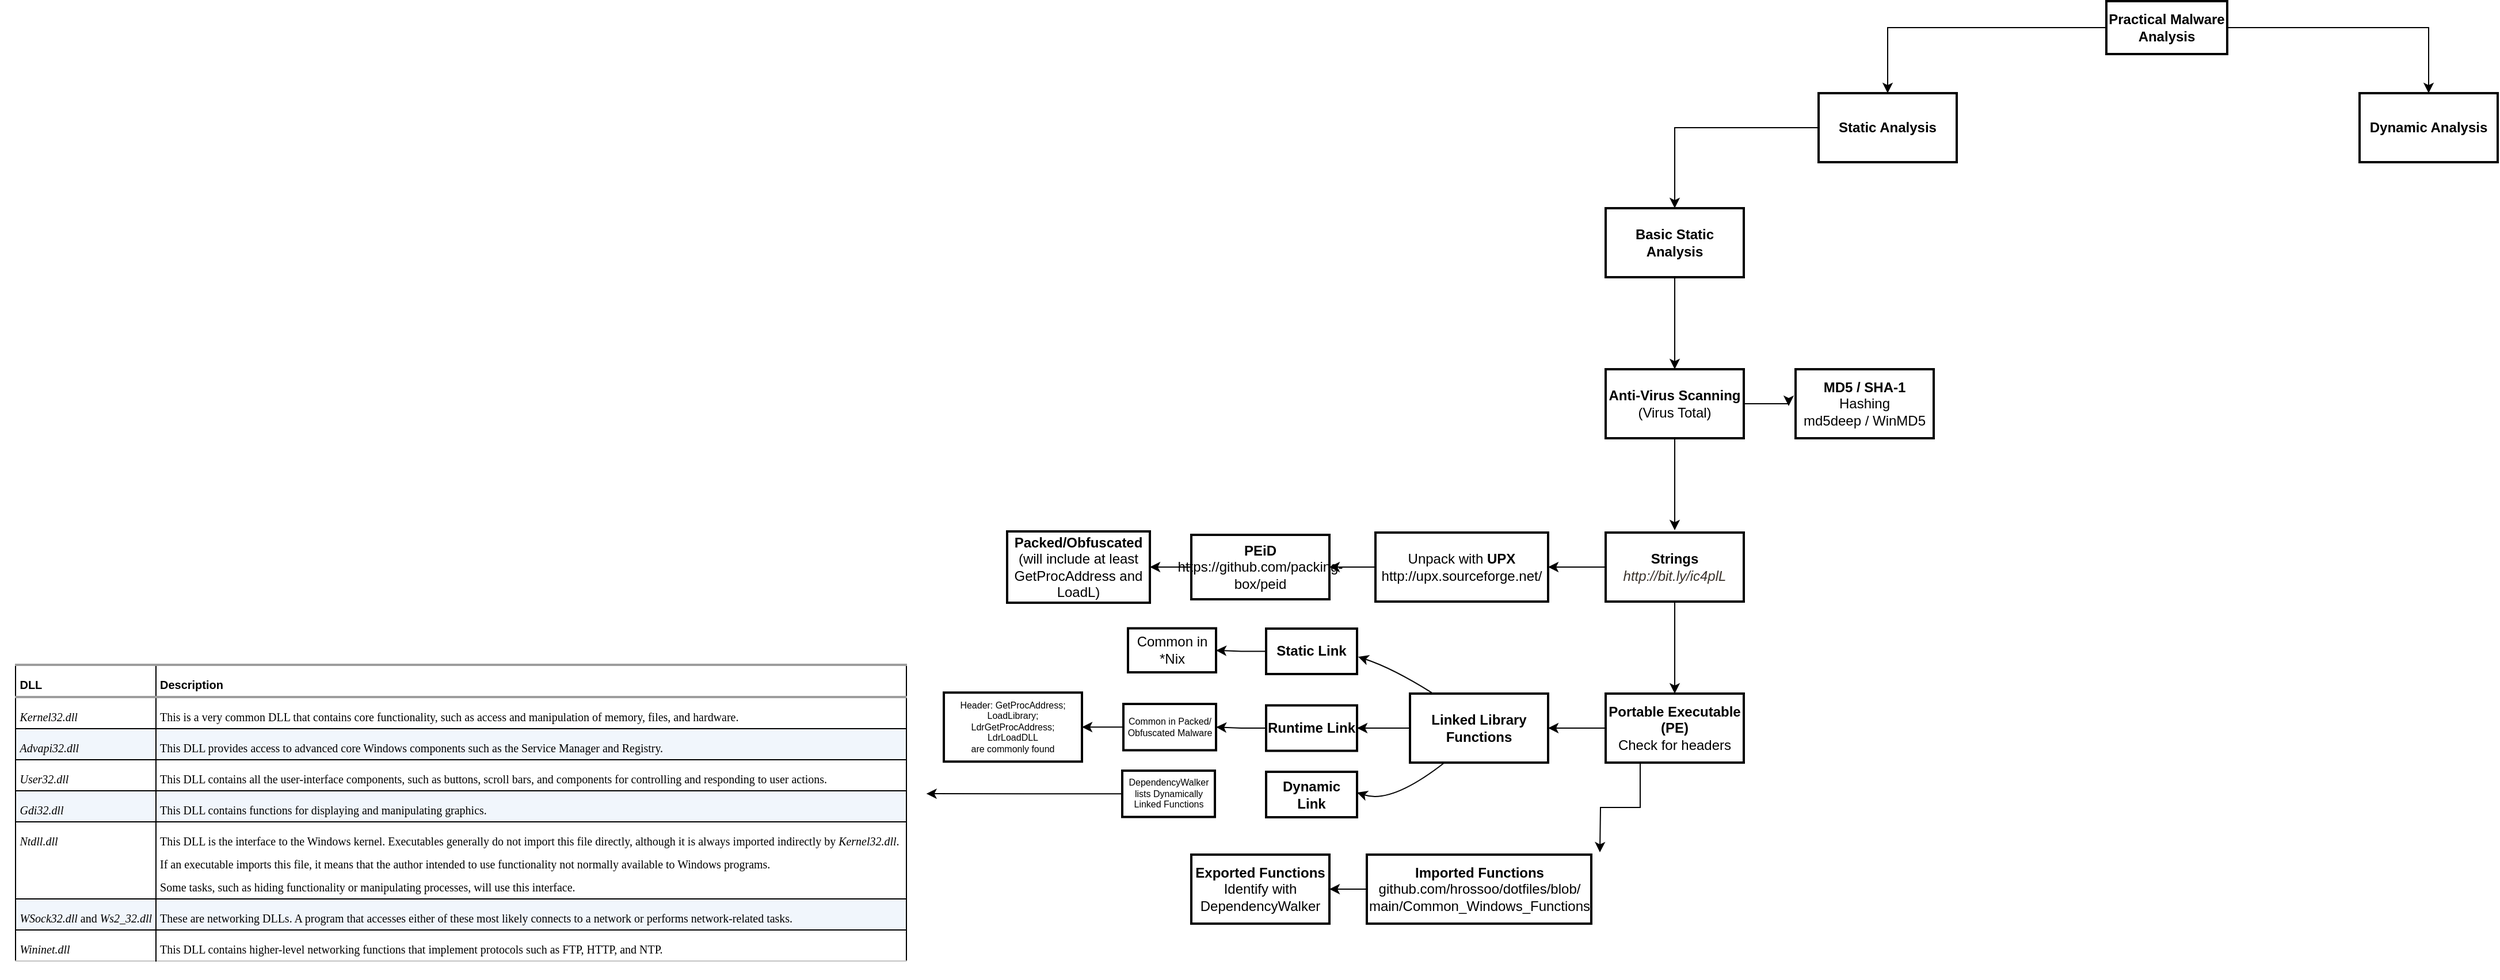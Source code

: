 <mxfile version="22.1.18" type="github">
  <diagram name="Page-1" id="mcigCoj47zqFyfVAbrId">
    <mxGraphModel dx="4018" dy="918" grid="1" gridSize="10" guides="1" tooltips="1" connect="1" arrows="1" fold="1" page="1" pageScale="1" pageWidth="850" pageHeight="1100" math="0" shadow="0">
      <root>
        <mxCell id="0" />
        <mxCell id="1" parent="0" />
        <mxCell id="urNik1szpfD6ViVaPBXt-22" value="" style="edgeStyle=orthogonalEdgeStyle;rounded=0;orthogonalLoop=1;jettySize=auto;html=1;fontFamily=Helvetica;" parent="1" source="2" target="urNik1szpfD6ViVaPBXt-21" edge="1">
          <mxGeometry relative="1" as="geometry" />
        </mxCell>
        <mxCell id="urNik1szpfD6ViVaPBXt-24" value="" style="edgeStyle=orthogonalEdgeStyle;rounded=0;orthogonalLoop=1;jettySize=auto;html=1;fontFamily=Helvetica;" parent="1" source="2" target="urNik1szpfD6ViVaPBXt-23" edge="1">
          <mxGeometry relative="1" as="geometry" />
        </mxCell>
        <mxCell id="2" value="Practical Malware Analysis" style="whiteSpace=wrap;strokeWidth=2;fontFamily=Helvetica;fontStyle=1" parent="1" vertex="1">
          <mxGeometry x="-50" y="20" width="105" height="46" as="geometry" />
        </mxCell>
        <mxCell id="urNik1szpfD6ViVaPBXt-26" value="" style="edgeStyle=orthogonalEdgeStyle;rounded=0;orthogonalLoop=1;jettySize=auto;html=1;fontFamily=Helvetica;" parent="1" source="urNik1szpfD6ViVaPBXt-21" target="urNik1szpfD6ViVaPBXt-25" edge="1">
          <mxGeometry relative="1" as="geometry" />
        </mxCell>
        <mxCell id="urNik1szpfD6ViVaPBXt-21" value="Static Analysis" style="whiteSpace=wrap;html=1;strokeWidth=2;fontFamily=Helvetica;fontStyle=1" parent="1" vertex="1">
          <mxGeometry x="-300" y="100" width="120" height="60" as="geometry" />
        </mxCell>
        <mxCell id="urNik1szpfD6ViVaPBXt-23" value="Dynamic Analysis" style="whiteSpace=wrap;html=1;strokeWidth=2;fontFamily=Helvetica;fontStyle=1" parent="1" vertex="1">
          <mxGeometry x="170" y="100" width="120" height="60" as="geometry" />
        </mxCell>
        <mxCell id="urNik1szpfD6ViVaPBXt-28" value="" style="edgeStyle=orthogonalEdgeStyle;rounded=0;orthogonalLoop=1;jettySize=auto;html=1;fontFamily=Helvetica;" parent="1" source="urNik1szpfD6ViVaPBXt-25" target="urNik1szpfD6ViVaPBXt-27" edge="1">
          <mxGeometry relative="1" as="geometry" />
        </mxCell>
        <mxCell id="urNik1szpfD6ViVaPBXt-25" value="&lt;b&gt;Basic Static Analysis&lt;/b&gt;" style="whiteSpace=wrap;html=1;strokeWidth=2;fontFamily=Helvetica;" parent="1" vertex="1">
          <mxGeometry x="-485" y="200" width="120" height="60" as="geometry" />
        </mxCell>
        <mxCell id="urNik1szpfD6ViVaPBXt-30" value="" style="edgeStyle=orthogonalEdgeStyle;rounded=0;orthogonalLoop=1;jettySize=auto;html=1;fontFamily=Helvetica;" parent="1" source="urNik1szpfD6ViVaPBXt-27" edge="1">
          <mxGeometry relative="1" as="geometry">
            <mxPoint x="-425" y="480" as="targetPoint" />
          </mxGeometry>
        </mxCell>
        <mxCell id="urNik1szpfD6ViVaPBXt-27" value="&lt;b&gt;Anti-Virus Scanning&lt;br&gt;&lt;/b&gt;(Virus Total)" style="whiteSpace=wrap;html=1;strokeWidth=2;fontFamily=Helvetica;" parent="1" vertex="1">
          <mxGeometry x="-485" y="340" width="120" height="60" as="geometry" />
        </mxCell>
        <mxCell id="urNik1szpfD6ViVaPBXt-49" value="" style="edgeStyle=orthogonalEdgeStyle;rounded=0;orthogonalLoop=1;jettySize=auto;html=1;" parent="1" source="urNik1szpfD6ViVaPBXt-31" target="urNik1szpfD6ViVaPBXt-43" edge="1">
          <mxGeometry relative="1" as="geometry" />
        </mxCell>
        <mxCell id="urNik1szpfD6ViVaPBXt-51" value="" style="edgeStyle=orthogonalEdgeStyle;rounded=0;orthogonalLoop=1;jettySize=auto;html=1;" parent="1" source="urNik1szpfD6ViVaPBXt-31" target="urNik1szpfD6ViVaPBXt-50" edge="1">
          <mxGeometry relative="1" as="geometry" />
        </mxCell>
        <mxCell id="urNik1szpfD6ViVaPBXt-31" value="&lt;font style=&quot;font-size: 12px;&quot;&gt;&lt;b&gt;Strings&lt;br&gt;&lt;/b&gt;&lt;em style=&quot;background: transparent; outline: 0px; vertical-align: baseline; margin: 0px; padding: 0px; border: 0px none currentcolor; color: rgb(57, 50, 43); text-align: left;&quot; class=&quot;calibre7&quot;&gt;http://bit.ly/ic4plL&lt;/em&gt;&lt;/font&gt;" style="whiteSpace=wrap;html=1;strokeWidth=2;fontFamily=Helvetica;" parent="1" vertex="1">
          <mxGeometry x="-485" y="482" width="120" height="60" as="geometry" />
        </mxCell>
        <mxCell id="urNik1szpfD6ViVaPBXt-33" value="&lt;b&gt;Packed/Obfuscated&lt;br&gt;&lt;/b&gt;(will include at least GetProcAddress and LoadL)" style="whiteSpace=wrap;html=1;strokeWidth=2;" parent="1" vertex="1">
          <mxGeometry x="-1005" y="481" width="124" height="62" as="geometry" />
        </mxCell>
        <mxCell id="urNik1szpfD6ViVaPBXt-39" value="&lt;b&gt;MD5 / SHA-1&lt;/b&gt; Hashing&lt;br&gt;md5deep / WinMD5" style="whiteSpace=wrap;html=1;strokeWidth=2;fontFamily=Helvetica;" parent="1" vertex="1">
          <mxGeometry x="-320" y="340" width="120" height="60" as="geometry" />
        </mxCell>
        <mxCell id="urNik1szpfD6ViVaPBXt-40" style="edgeStyle=orthogonalEdgeStyle;rounded=0;orthogonalLoop=1;jettySize=auto;html=1;exitX=1;exitY=0.5;exitDx=0;exitDy=0;entryX=-0.05;entryY=0.533;entryDx=0;entryDy=0;entryPerimeter=0;" parent="1" source="urNik1szpfD6ViVaPBXt-27" target="urNik1szpfD6ViVaPBXt-39" edge="1">
          <mxGeometry relative="1" as="geometry" />
        </mxCell>
        <mxCell id="urNik1szpfD6ViVaPBXt-48" value="" style="edgeStyle=orthogonalEdgeStyle;rounded=0;orthogonalLoop=1;jettySize=auto;html=1;" parent="1" source="urNik1szpfD6ViVaPBXt-41" target="urNik1szpfD6ViVaPBXt-33" edge="1">
          <mxGeometry relative="1" as="geometry" />
        </mxCell>
        <mxCell id="urNik1szpfD6ViVaPBXt-41" value="&lt;b&gt;PEiD&lt;br&gt;&lt;/b&gt;https://github.com/packing-box/peid" style="whiteSpace=wrap;html=1;strokeWidth=2;" parent="1" vertex="1">
          <mxGeometry x="-845" y="484" width="120" height="56" as="geometry" />
        </mxCell>
        <mxCell id="urNik1szpfD6ViVaPBXt-47" value="" style="edgeStyle=orthogonalEdgeStyle;rounded=0;orthogonalLoop=1;jettySize=auto;html=1;" parent="1" source="urNik1szpfD6ViVaPBXt-43" target="urNik1szpfD6ViVaPBXt-41" edge="1">
          <mxGeometry relative="1" as="geometry" />
        </mxCell>
        <UserObject label="Unpack with &lt;b&gt;UPX&lt;/b&gt;&lt;br&gt;http://upx.sourceforge.net/" link="http://upx.sourceforge.net/" id="urNik1szpfD6ViVaPBXt-43">
          <mxCell style="whiteSpace=wrap;html=1;strokeWidth=2;" parent="1" vertex="1">
            <mxGeometry x="-685" y="482" width="150" height="60" as="geometry" />
          </mxCell>
        </UserObject>
        <mxCell id="urNik1szpfD6ViVaPBXt-53" value="" style="edgeStyle=orthogonalEdgeStyle;rounded=0;orthogonalLoop=1;jettySize=auto;html=1;" parent="1" source="urNik1szpfD6ViVaPBXt-50" target="urNik1szpfD6ViVaPBXt-52" edge="1">
          <mxGeometry relative="1" as="geometry" />
        </mxCell>
        <mxCell id="4je4lOP4LeVYJgKwdXmT-5" style="edgeStyle=orthogonalEdgeStyle;rounded=0;orthogonalLoop=1;jettySize=auto;html=1;exitX=0.25;exitY=1;exitDx=0;exitDy=0;" edge="1" parent="1" source="urNik1szpfD6ViVaPBXt-50">
          <mxGeometry relative="1" as="geometry">
            <mxPoint x="-490" y="760" as="targetPoint" />
          </mxGeometry>
        </mxCell>
        <mxCell id="urNik1szpfD6ViVaPBXt-50" value="&lt;b&gt;Portable Executable (PE)&lt;br&gt;&lt;/b&gt;Check for headers" style="whiteSpace=wrap;html=1;strokeWidth=2;" parent="1" vertex="1">
          <mxGeometry x="-485" y="622" width="120" height="60" as="geometry" />
        </mxCell>
        <mxCell id="urNik1szpfD6ViVaPBXt-63" style="edgeStyle=orthogonalEdgeStyle;rounded=0;orthogonalLoop=1;jettySize=auto;html=1;exitX=0;exitY=0.5;exitDx=0;exitDy=0;entryX=1;entryY=0.5;entryDx=0;entryDy=0;" parent="1" source="urNik1szpfD6ViVaPBXt-52" target="urNik1szpfD6ViVaPBXt-60" edge="1">
          <mxGeometry relative="1" as="geometry" />
        </mxCell>
        <mxCell id="urNik1szpfD6ViVaPBXt-52" value="&lt;b&gt;Linked Library Functions&lt;/b&gt;" style="whiteSpace=wrap;html=1;strokeWidth=2;" parent="1" vertex="1">
          <mxGeometry x="-655" y="622" width="120" height="60" as="geometry" />
        </mxCell>
        <mxCell id="urNik1szpfD6ViVaPBXt-73" value="" style="edgeStyle=orthogonalEdgeStyle;rounded=0;orthogonalLoop=1;jettySize=auto;html=1;" parent="1" source="urNik1szpfD6ViVaPBXt-54" target="urNik1szpfD6ViVaPBXt-72" edge="1">
          <mxGeometry relative="1" as="geometry" />
        </mxCell>
        <mxCell id="urNik1szpfD6ViVaPBXt-54" value="&lt;b&gt;Static Link&lt;/b&gt;" style="whiteSpace=wrap;html=1;strokeWidth=2;" parent="1" vertex="1">
          <mxGeometry x="-780" y="565.5" width="79" height="39.5" as="geometry" />
        </mxCell>
        <mxCell id="urNik1szpfD6ViVaPBXt-75" value="" style="edgeStyle=orthogonalEdgeStyle;rounded=0;orthogonalLoop=1;jettySize=auto;html=1;" parent="1" source="urNik1szpfD6ViVaPBXt-60" target="urNik1szpfD6ViVaPBXt-74" edge="1">
          <mxGeometry relative="1" as="geometry" />
        </mxCell>
        <mxCell id="urNik1szpfD6ViVaPBXt-60" value="&lt;b&gt;Runtime Link&lt;/b&gt;" style="whiteSpace=wrap;html=1;strokeWidth=2;" parent="1" vertex="1">
          <mxGeometry x="-780" y="632.25" width="79" height="39.5" as="geometry" />
        </mxCell>
        <mxCell id="urNik1szpfD6ViVaPBXt-65" value="&lt;b&gt;Dynamic Link&lt;/b&gt;" style="whiteSpace=wrap;html=1;strokeWidth=2;" parent="1" vertex="1">
          <mxGeometry x="-780" y="690" width="79" height="39.5" as="geometry" />
        </mxCell>
        <mxCell id="urNik1szpfD6ViVaPBXt-70" value="" style="curved=1;endArrow=classic;html=1;rounded=0;exitX=0.157;exitY=-0.014;exitDx=0;exitDy=0;exitPerimeter=0;" parent="1" source="urNik1szpfD6ViVaPBXt-52" edge="1">
          <mxGeometry width="50" height="50" relative="1" as="geometry">
            <mxPoint x="-630" y="610" as="sourcePoint" />
            <mxPoint x="-700" y="590" as="targetPoint" />
            <Array as="points">
              <mxPoint x="-670" y="600" />
            </Array>
          </mxGeometry>
        </mxCell>
        <mxCell id="urNik1szpfD6ViVaPBXt-71" value="" style="curved=1;endArrow=classic;html=1;rounded=0;exitX=0.25;exitY=1;exitDx=0;exitDy=0;" parent="1" source="urNik1szpfD6ViVaPBXt-52" edge="1">
          <mxGeometry width="50" height="50" relative="1" as="geometry">
            <mxPoint x="-637" y="739" as="sourcePoint" />
            <mxPoint x="-701" y="708" as="targetPoint" />
            <Array as="points">
              <mxPoint x="-671" y="718" />
            </Array>
          </mxGeometry>
        </mxCell>
        <mxCell id="urNik1szpfD6ViVaPBXt-72" value="Common in *Nix" style="whiteSpace=wrap;html=1;strokeWidth=2;" parent="1" vertex="1">
          <mxGeometry x="-900" y="565.25" width="76.5" height="38.25" as="geometry" />
        </mxCell>
        <mxCell id="urNik1szpfD6ViVaPBXt-77" value="" style="edgeStyle=orthogonalEdgeStyle;rounded=0;orthogonalLoop=1;jettySize=auto;html=1;" parent="1" source="urNik1szpfD6ViVaPBXt-74" target="urNik1szpfD6ViVaPBXt-76" edge="1">
          <mxGeometry relative="1" as="geometry" />
        </mxCell>
        <mxCell id="urNik1szpfD6ViVaPBXt-74" value="Common in Packed/&lt;br style=&quot;font-size: 8px;&quot;&gt;Obfuscated Malware" style="whiteSpace=wrap;html=1;strokeWidth=2;fontSize=8;" parent="1" vertex="1">
          <mxGeometry x="-904" y="631" width="80.5" height="40.25" as="geometry" />
        </mxCell>
        <mxCell id="urNik1szpfD6ViVaPBXt-76" value="Header: GetProcAddress; LoadLibrary; LdrGetProcAddress; LdrLoadDLL&lt;br&gt;are commonly found" style="whiteSpace=wrap;html=1;fontSize=8;strokeWidth=2;" parent="1" vertex="1">
          <mxGeometry x="-1060" y="621.125" width="120" height="60" as="geometry" />
        </mxCell>
        <mxCell id="urNik1szpfD6ViVaPBXt-79" value="DependencyWalker&lt;br&gt;lists Dynamically Linked Functions" style="whiteSpace=wrap;html=1;strokeWidth=2;fontSize=8;" parent="1" vertex="1">
          <mxGeometry x="-905" y="689" width="80.5" height="40.25" as="geometry" />
        </mxCell>
        <mxCell id="urNik1szpfD6ViVaPBXt-81" value="&lt;table style=&quot;background: transparent; border-collapse: collapse; border-spacing: 0px; font-size: 1em; outline: 0px; text-indent: 0px; vertical-align: baseline; margin: 10px auto; padding: 0px; border: 0.5pt solid currentcolor; font-family: serif, DejaVuSerif;&quot; class=&quot;calibre15&quot; summary=&quot;Common DLLs&quot;&gt;&lt;thead style=&quot;background: transparent; font-size: 1em; outline: 0px; vertical-align: baseline; margin: 0px; padding: 0px; border: 0px none currentcolor;&quot; class=&quot;calibre18&quot;&gt;&lt;tr style=&quot;background: transparent; font-size: 1em; outline: 0px; vertical-align: baseline; margin: 0px; padding: 0px; border-width: 0px 0px 1px; border-style: none none solid; border-color: currentcolor currentcolor rgb(195, 195, 195);&quot; class=&quot;calibre19&quot;&gt;&lt;th style=&quot;background: transparent; font-family: sans-serif, DejaVuSans; font-size: 0.833em; outline: 0px; text-align: left; vertical-align: baseline; margin: 0px; padding: 0.3em; border-width: 2px 0.5pt 2px 0px; border-style: solid solid solid none; border-color: rgb(157, 157, 157) currentcolor;&quot; class=&quot;calibre20&quot; valign=&quot;top&quot;&gt;&lt;p style=&quot;background: transparent; font-size: 1em; outline: 0px; vertical-align: baseline; margin: 8px 0px 0px; padding: 0px; border: 0px none currentcolor;&quot; class=&quot;calibre8&quot;&gt;DLL&lt;/p&gt;&lt;/th&gt;&lt;th style=&quot;background: transparent; font-family: sans-serif, DejaVuSans; font-size: 0.833em; outline: 0px; text-align: left; vertical-align: baseline; margin: 0px; padding: 0.3em; border-width: 2px 0px; border-style: solid none; border-color: rgb(157, 157, 157) currentcolor;&quot; class=&quot;calibre21&quot; valign=&quot;top&quot;&gt;&lt;p style=&quot;background: transparent; font-size: 1em; outline: 0px; vertical-align: baseline; margin: 8px 0px 0px; padding: 0px; border: 0px none currentcolor;&quot; class=&quot;calibre8&quot;&gt;Description&lt;/p&gt;&lt;/th&gt;&lt;/tr&gt;&lt;/thead&gt;&lt;tbody style=&quot;background: transparent; font-size: 1em; outline: 0px; vertical-align: baseline; margin: 0px; padding: 0px; border: 0px none currentcolor;&quot; class=&quot;calibre22&quot;&gt;&lt;tr style=&quot;background: transparent; font-size: 1em; outline: 0px; vertical-align: baseline; margin: 0px; padding: 0px; border-width: 0px 0px 1px; border-style: none none solid; border-color: currentcolor currentcolor rgb(195, 195, 195);&quot; class=&quot;calibre19&quot;&gt;&lt;td style=&quot;background: transparent; font-size: 0.833em; outline: 0px; text-align: left; vertical-align: baseline; margin: 0px; padding: 0.3em; border-width: 0px 0.5pt 0.5pt 0px; border-style: none solid solid none; border-color: currentcolor;&quot; class=&quot;calibre23&quot;&gt;&lt;p style=&quot;background: transparent; font-size: 1em; outline: 0px; vertical-align: baseline; margin: 8px 0px 0px; padding: 0px; border: 0px none currentcolor;&quot; class=&quot;calibre8&quot;&gt;&lt;em style=&quot;background: transparent; font-size: 1em; outline: 0px; vertical-align: baseline; margin: 0px; padding: 0px; border: 0px none currentcolor;&quot; class=&quot;calibre7&quot;&gt;Kernel32.dll&lt;/em&gt;&lt;/p&gt;&lt;/td&gt;&lt;td style=&quot;background: transparent; font-size: 0.833em; outline: 0px; text-align: left; vertical-align: baseline; margin: 0px; padding: 0.3em; border-width: 0px 0px 0.5pt; border-style: none none solid; border-color: currentcolor;&quot; class=&quot;calibre24&quot;&gt;&lt;p style=&quot;background: transparent; font-size: 1em; outline: 0px; vertical-align: baseline; margin: 8px 0px 0px; padding: 0px; border: 0px none currentcolor;&quot; class=&quot;calibre8&quot;&gt;This is a very common DLL that contains core functionality, such as access and manipulation of memory, files, and hardware.&lt;/p&gt;&lt;/td&gt;&lt;/tr&gt;&lt;tr style=&quot;background: rgb(241, 246, 252); font-size: 1em; outline: 0px; vertical-align: baseline; margin: 0px; padding: 0px; border-width: 0px 0px 1px; border-style: none none solid; border-color: currentcolor currentcolor rgb(195, 195, 195);&quot; class=&quot;calibre25&quot;&gt;&lt;td style=&quot;background: transparent; font-size: 0.833em; outline: 0px; text-align: left; vertical-align: baseline; margin: 0px; padding: 0.3em; border-width: 0px 0.5pt 0.5pt 0px; border-style: none solid solid none; border-color: currentcolor;&quot; class=&quot;calibre23&quot;&gt;&lt;p style=&quot;background: transparent; font-size: 1em; outline: 0px; vertical-align: baseline; margin: 8px 0px 0px; padding: 0px; border: 0px none currentcolor;&quot; class=&quot;calibre8&quot;&gt;&lt;span style=&quot;background: transparent; font-size: 1em; outline: 0px; vertical-align: baseline; margin: 0px; padding: 0px; border: 0px none currentcolor;&quot; class=&quot;calibre&quot;&gt;&lt;em style=&quot;background: transparent; font-size: 1em; outline: 0px; vertical-align: baseline; margin: 0px; padding: 0px; border: 0px none currentcolor;&quot; class=&quot;calibre7&quot;&gt;Advapi32.dll&lt;/em&gt;&lt;/span&gt;&lt;/p&gt;&lt;/td&gt;&lt;td style=&quot;background: transparent; font-size: 0.833em; outline: 0px; text-align: left; vertical-align: baseline; margin: 0px; padding: 0.3em; border-width: 0px 0px 0.5pt; border-style: none none solid; border-color: currentcolor;&quot; class=&quot;calibre24&quot;&gt;&lt;p style=&quot;background: transparent; font-size: 1em; outline: 0px; vertical-align: baseline; margin: 8px 0px 0px; padding: 0px; border: 0px none currentcolor;&quot; class=&quot;calibre8&quot;&gt;This DLL provides access to advanced core Windows components such as the Service Manager and Registry.&lt;/p&gt;&lt;/td&gt;&lt;/tr&gt;&lt;tr style=&quot;background: transparent; font-size: 1em; outline: 0px; vertical-align: baseline; margin: 0px; padding: 0px; border-width: 0px 0px 1px; border-style: none none solid; border-color: currentcolor currentcolor rgb(195, 195, 195);&quot; class=&quot;calibre19&quot;&gt;&lt;td style=&quot;background: transparent; font-size: 0.833em; outline: 0px; text-align: left; vertical-align: baseline; margin: 0px; padding: 0.3em; border-width: 0px 0.5pt 0.5pt 0px; border-style: none solid solid none; border-color: currentcolor;&quot; class=&quot;calibre23&quot;&gt;&lt;p style=&quot;background: transparent; font-size: 1em; outline: 0px; vertical-align: baseline; margin: 8px 0px 0px; padding: 0px; border: 0px none currentcolor;&quot; class=&quot;calibre8&quot;&gt;&lt;span style=&quot;background: transparent; font-size: 1em; outline: 0px; vertical-align: baseline; margin: 0px; padding: 0px; border: 0px none currentcolor;&quot; class=&quot;calibre&quot;&gt;&lt;em style=&quot;background: transparent; font-size: 1em; outline: 0px; vertical-align: baseline; margin: 0px; padding: 0px; border: 0px none currentcolor;&quot; class=&quot;calibre7&quot;&gt;User32.dll&lt;/em&gt;&lt;/span&gt;&lt;/p&gt;&lt;/td&gt;&lt;td style=&quot;background: transparent; font-size: 0.833em; outline: 0px; text-align: left; vertical-align: baseline; margin: 0px; padding: 0.3em; border-width: 0px 0px 0.5pt; border-style: none none solid; border-color: currentcolor;&quot; class=&quot;calibre24&quot;&gt;&lt;p style=&quot;background: transparent; font-size: 1em; outline: 0px; vertical-align: baseline; margin: 8px 0px 0px; padding: 0px; border: 0px none currentcolor;&quot; class=&quot;calibre8&quot;&gt;This DLL contains all the user-interface components, such as buttons, scroll bars, and components for controlling and responding to user actions.&lt;/p&gt;&lt;/td&gt;&lt;/tr&gt;&lt;tr style=&quot;background: rgb(241, 246, 252); font-size: 1em; outline: 0px; vertical-align: baseline; margin: 0px; padding: 0px; border-width: 0px 0px 1px; border-style: none none solid; border-color: currentcolor currentcolor rgb(195, 195, 195);&quot; class=&quot;calibre25&quot;&gt;&lt;td style=&quot;background: transparent; font-size: 0.833em; outline: 0px; text-align: left; vertical-align: baseline; margin: 0px; padding: 0.3em; border-width: 0px 0.5pt 0.5pt 0px; border-style: none solid solid none; border-color: currentcolor;&quot; class=&quot;calibre23&quot;&gt;&lt;p style=&quot;background: transparent; font-size: 1em; outline: 0px; vertical-align: baseline; margin: 8px 0px 0px; padding: 0px; border: 0px none currentcolor;&quot; class=&quot;calibre8&quot;&gt;&lt;span style=&quot;background: transparent; font-size: 1em; outline: 0px; vertical-align: baseline; margin: 0px; padding: 0px; border: 0px none currentcolor;&quot; class=&quot;calibre&quot;&gt;&lt;em style=&quot;background: transparent; font-size: 1em; outline: 0px; vertical-align: baseline; margin: 0px; padding: 0px; border: 0px none currentcolor;&quot; class=&quot;calibre7&quot;&gt;Gdi32.dll&lt;/em&gt;&lt;/span&gt;&lt;/p&gt;&lt;/td&gt;&lt;td style=&quot;background: transparent; font-size: 0.833em; outline: 0px; text-align: left; vertical-align: baseline; margin: 0px; padding: 0.3em; border-width: 0px 0px 0.5pt; border-style: none none solid; border-color: currentcolor;&quot; class=&quot;calibre24&quot;&gt;&lt;p style=&quot;background: transparent; font-size: 1em; outline: 0px; vertical-align: baseline; margin: 8px 0px 0px; padding: 0px; border: 0px none currentcolor;&quot; class=&quot;calibre8&quot;&gt;This DLL contains functions for displaying and manipulating graphics.&lt;/p&gt;&lt;/td&gt;&lt;/tr&gt;&lt;tr style=&quot;background: transparent; font-size: 1em; outline: 0px; vertical-align: baseline; margin: 0px; padding: 0px; border-width: 0px 0px 1px; border-style: none none solid; border-color: currentcolor currentcolor rgb(195, 195, 195);&quot; class=&quot;calibre19&quot;&gt;&lt;td style=&quot;background: transparent; font-size: 0.833em; outline: 0px; text-align: left; vertical-align: baseline; margin: 0px; padding: 0.3em; border-width: 0px 0.5pt 0.5pt 0px; border-style: none solid solid none; border-color: currentcolor;&quot; class=&quot;calibre23&quot;&gt;&lt;p style=&quot;background: transparent; font-size: 1em; outline: 0px; vertical-align: baseline; margin: 8px 0px 0px; padding: 0px; border: 0px none currentcolor;&quot; class=&quot;calibre8&quot;&gt;&lt;span style=&quot;background: transparent; font-size: 1em; outline: 0px; vertical-align: baseline; margin: 0px; padding: 0px; border: 0px none currentcolor;&quot; class=&quot;calibre&quot;&gt;&lt;em style=&quot;background: transparent; font-size: 1em; outline: 0px; vertical-align: baseline; margin: 0px; padding: 0px; border: 0px none currentcolor;&quot; class=&quot;calibre7&quot;&gt;Ntdll.dll&lt;/em&gt;&lt;/span&gt;&lt;/p&gt;&lt;/td&gt;&lt;td style=&quot;background: transparent; font-size: 0.833em; outline: 0px; text-align: left; vertical-align: baseline; margin: 0px; padding: 0.3em; border-width: 0px 0px 0.5pt; border-style: none none solid; border-color: currentcolor;&quot; class=&quot;calibre24&quot;&gt;&lt;p style=&quot;background: transparent; font-size: 1em; outline: 0px; vertical-align: baseline; margin: 8px 0px 0px; padding: 0px; border: 0px none currentcolor;&quot; class=&quot;calibre8&quot;&gt;This DLL is the interface to the Windows kernel. Executables generally do not import this file directly, although it is always imported indirectly by&amp;nbsp;&lt;span style=&quot;background: transparent; font-size: 1em; outline: 0px; vertical-align: baseline; margin: 0px; padding: 0px; border: 0px none currentcolor;&quot; class=&quot;calibre&quot;&gt;&lt;em style=&quot;background: transparent; font-size: 1em; outline: 0px; vertical-align: baseline; margin: 0px; padding: 0px; border: 0px none currentcolor;&quot; class=&quot;calibre7&quot;&gt;Kernel32.dll&lt;/em&gt;&lt;/span&gt;.&amp;nbsp;&lt;/p&gt;&lt;p style=&quot;background: transparent; font-size: 1em; outline: 0px; vertical-align: baseline; margin: 8px 0px 0px; padding: 0px; border: 0px none currentcolor;&quot; class=&quot;calibre8&quot;&gt;If an executable imports this file, it means that the author intended to use functionality not normally available to Windows programs.&amp;nbsp;&lt;/p&gt;&lt;p style=&quot;background: transparent; font-size: 1em; outline: 0px; vertical-align: baseline; margin: 8px 0px 0px; padding: 0px; border: 0px none currentcolor;&quot; class=&quot;calibre8&quot;&gt;Some tasks, such as hiding functionality or manipulating processes, will use this interface.&lt;/p&gt;&lt;/td&gt;&lt;/tr&gt;&lt;tr style=&quot;background: rgb(241, 246, 252); font-size: 1em; outline: 0px; vertical-align: baseline; margin: 0px; padding: 0px; border-width: 0px 0px 1px; border-style: none none solid; border-color: currentcolor currentcolor rgb(195, 195, 195);&quot; class=&quot;calibre25&quot;&gt;&lt;td style=&quot;background: transparent; font-size: 0.833em; outline: 0px; text-align: left; vertical-align: baseline; margin: 0px; padding: 0.3em; border-width: 0px 0.5pt 0.5pt 0px; border-style: none solid solid none; border-color: currentcolor;&quot; class=&quot;calibre23&quot;&gt;&lt;p style=&quot;background: transparent; font-size: 1em; outline: 0px; vertical-align: baseline; margin: 8px 0px 0px; padding: 0px; border: 0px none currentcolor;&quot; class=&quot;calibre8&quot;&gt;&lt;span style=&quot;background: transparent; font-size: 1em; outline: 0px; vertical-align: baseline; margin: 0px; padding: 0px; border: 0px none currentcolor;&quot; class=&quot;calibre&quot;&gt;&lt;em style=&quot;background: transparent; font-size: 1em; outline: 0px; vertical-align: baseline; margin: 0px; padding: 0px; border: 0px none currentcolor;&quot; class=&quot;calibre7&quot;&gt;WSock32.dll&lt;/em&gt;&lt;/span&gt;&amp;nbsp;and&amp;nbsp;&lt;span style=&quot;background: transparent; font-size: 1em; outline: 0px; vertical-align: baseline; margin: 0px; padding: 0px; border: 0px none currentcolor;&quot; class=&quot;calibre&quot;&gt;&lt;em style=&quot;background: transparent; font-size: 1em; outline: 0px; vertical-align: baseline; margin: 0px; padding: 0px; border: 0px none currentcolor;&quot; class=&quot;calibre7&quot;&gt;Ws2_32.dll&lt;/em&gt;&lt;/span&gt;&lt;/p&gt;&lt;/td&gt;&lt;td style=&quot;background: transparent; font-size: 0.833em; outline: 0px; text-align: left; vertical-align: baseline; margin: 0px; padding: 0.3em; border-width: 0px 0px 0.5pt; border-style: none none solid; border-color: currentcolor;&quot; class=&quot;calibre24&quot;&gt;&lt;p style=&quot;background: transparent; font-size: 1em; outline: 0px; vertical-align: baseline; margin: 8px 0px 0px; padding: 0px; border: 0px none currentcolor;&quot; class=&quot;calibre8&quot;&gt;These are networking DLLs. A program that accesses either of these most likely connects to a network or performs network-related tasks.&lt;/p&gt;&lt;/td&gt;&lt;/tr&gt;&lt;tr style=&quot;background: transparent; font-size: 1em; outline: 0px; vertical-align: baseline; margin: 0px; padding: 0px; border-width: 0px 0px 1px; border-style: none none solid; border-color: currentcolor currentcolor rgb(195, 195, 195);&quot; class=&quot;calibre19&quot;&gt;&lt;td style=&quot;background: transparent; font-size: 0.833em; outline: 0px; text-align: left; vertical-align: baseline; margin: 0px; padding: 0.3em; border-width: 0px 0.5pt 0px 0px; border-style: none solid none none; border-color: currentcolor;&quot; class=&quot;calibre26&quot;&gt;&lt;p style=&quot;background: transparent; font-size: 1em; outline: 0px; vertical-align: baseline; margin: 8px 0px 0px; padding: 0px; border: 0px none currentcolor;&quot; class=&quot;calibre8&quot;&gt;&lt;span style=&quot;background: transparent; font-size: 1em; outline: 0px; vertical-align: baseline; margin: 0px; padding: 0px; border: 0px none currentcolor;&quot; class=&quot;calibre&quot;&gt;&lt;em style=&quot;background: transparent; font-size: 1em; outline: 0px; vertical-align: baseline; margin: 0px; padding: 0px; border: 0px none currentcolor;&quot; class=&quot;calibre7&quot;&gt;Wininet.dll&lt;/em&gt;&lt;/span&gt;&lt;/p&gt;&lt;/td&gt;&lt;td style=&quot;background: transparent; font-size: 0.833em; outline: 0px; text-align: left; vertical-align: baseline; margin: 0px; padding: 0.3em; border: 0px none currentcolor;&quot; class=&quot;calibre27&quot;&gt;&lt;p style=&quot;background: transparent; font-size: 1em; outline: 0px; vertical-align: baseline; margin: 8px 0px 0px; padding: 0px; border: 0px none currentcolor;&quot; class=&quot;calibre8&quot;&gt;This DLL contains higher-level networking functions that implement protocols such as FTP, HTTP, and NTP.&lt;/p&gt;&lt;/td&gt;&lt;/tr&gt;&lt;/tbody&gt;&lt;/table&gt;" style="text;html=1;align=center;verticalAlign=middle;resizable=0;points=[];autosize=1;strokeColor=none;fillColor=none;" parent="1" vertex="1">
          <mxGeometry x="-1880" y="580" width="800" height="290" as="geometry" />
        </mxCell>
        <mxCell id="urNik1szpfD6ViVaPBXt-82" style="edgeStyle=orthogonalEdgeStyle;rounded=0;orthogonalLoop=1;jettySize=auto;html=1;exitX=0;exitY=0.5;exitDx=0;exitDy=0;entryX=1.006;entryY=0.445;entryDx=0;entryDy=0;entryPerimeter=0;" parent="1" source="urNik1szpfD6ViVaPBXt-79" target="urNik1szpfD6ViVaPBXt-81" edge="1">
          <mxGeometry relative="1" as="geometry" />
        </mxCell>
        <mxCell id="4je4lOP4LeVYJgKwdXmT-8" value="" style="edgeStyle=orthogonalEdgeStyle;rounded=0;orthogonalLoop=1;jettySize=auto;html=1;" edge="1" parent="1" source="4je4lOP4LeVYJgKwdXmT-3" target="4je4lOP4LeVYJgKwdXmT-7">
          <mxGeometry relative="1" as="geometry" />
        </mxCell>
        <mxCell id="4je4lOP4LeVYJgKwdXmT-3" value="&lt;b&gt;Imported Functions&lt;br&gt;&lt;/b&gt;github.com/hrossoo/dotfiles/blob/&lt;br&gt;main/Common_Windows_Functions" style="whiteSpace=wrap;html=1;strokeWidth=2;" vertex="1" parent="1">
          <mxGeometry x="-692.5" y="762" width="195" height="60" as="geometry" />
        </mxCell>
        <mxCell id="4je4lOP4LeVYJgKwdXmT-7" value="&lt;b&gt;Exported Functions&lt;/b&gt;&lt;br&gt;Identify with DependencyWalker" style="whiteSpace=wrap;html=1;strokeWidth=2;" vertex="1" parent="1">
          <mxGeometry x="-845" y="762" width="120" height="60" as="geometry" />
        </mxCell>
      </root>
    </mxGraphModel>
  </diagram>
</mxfile>
